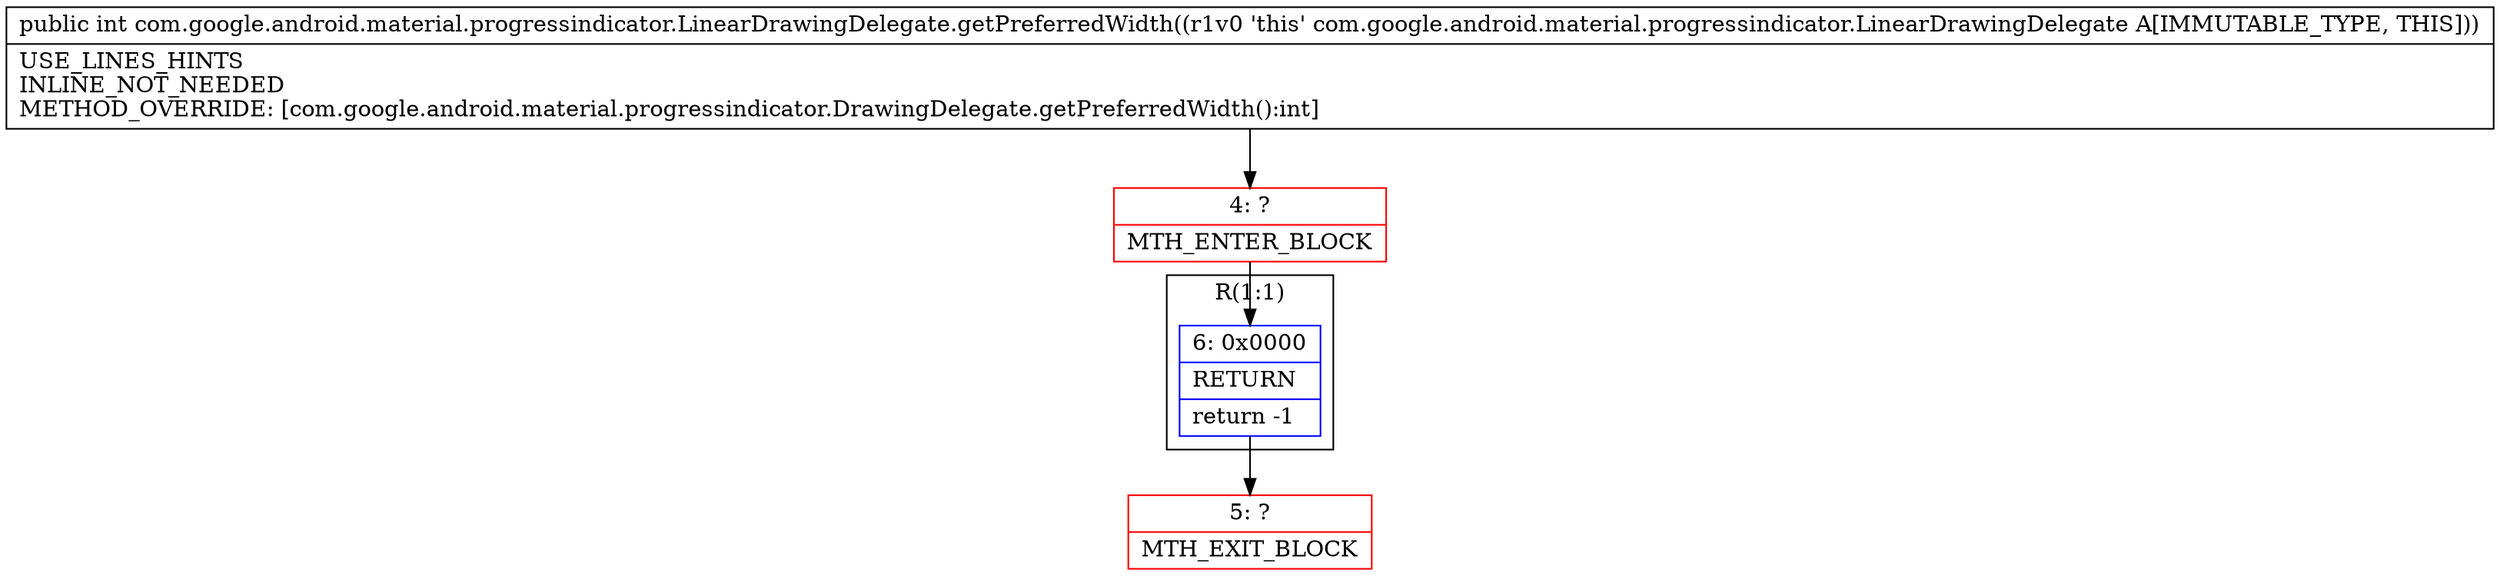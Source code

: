 digraph "CFG forcom.google.android.material.progressindicator.LinearDrawingDelegate.getPreferredWidth()I" {
subgraph cluster_Region_907472666 {
label = "R(1:1)";
node [shape=record,color=blue];
Node_6 [shape=record,label="{6\:\ 0x0000|RETURN\l|return \-1\l}"];
}
Node_4 [shape=record,color=red,label="{4\:\ ?|MTH_ENTER_BLOCK\l}"];
Node_5 [shape=record,color=red,label="{5\:\ ?|MTH_EXIT_BLOCK\l}"];
MethodNode[shape=record,label="{public int com.google.android.material.progressindicator.LinearDrawingDelegate.getPreferredWidth((r1v0 'this' com.google.android.material.progressindicator.LinearDrawingDelegate A[IMMUTABLE_TYPE, THIS]))  | USE_LINES_HINTS\lINLINE_NOT_NEEDED\lMETHOD_OVERRIDE: [com.google.android.material.progressindicator.DrawingDelegate.getPreferredWidth():int]\l}"];
MethodNode -> Node_4;Node_6 -> Node_5;
Node_4 -> Node_6;
}


